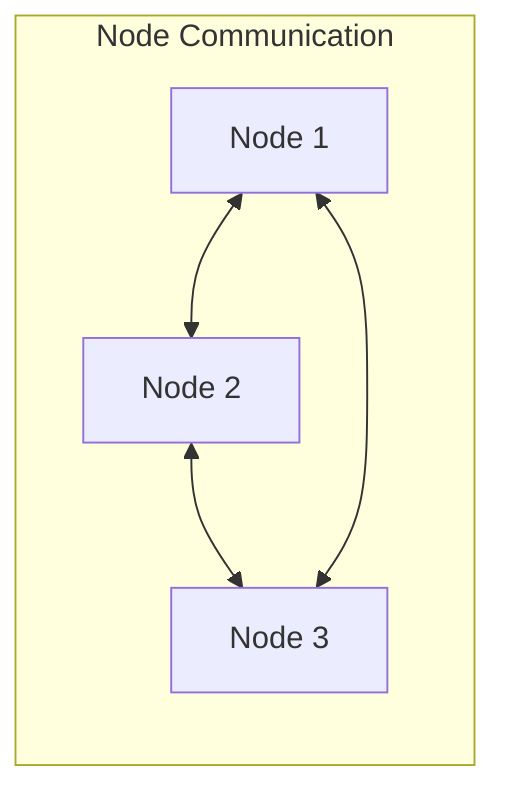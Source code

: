 graph LR
    subgraph Node Communication
        N1[Node 1] <--> N2[Node 2]
        N2 <--> N3[Node 3]
        N3 <--> N1
    end